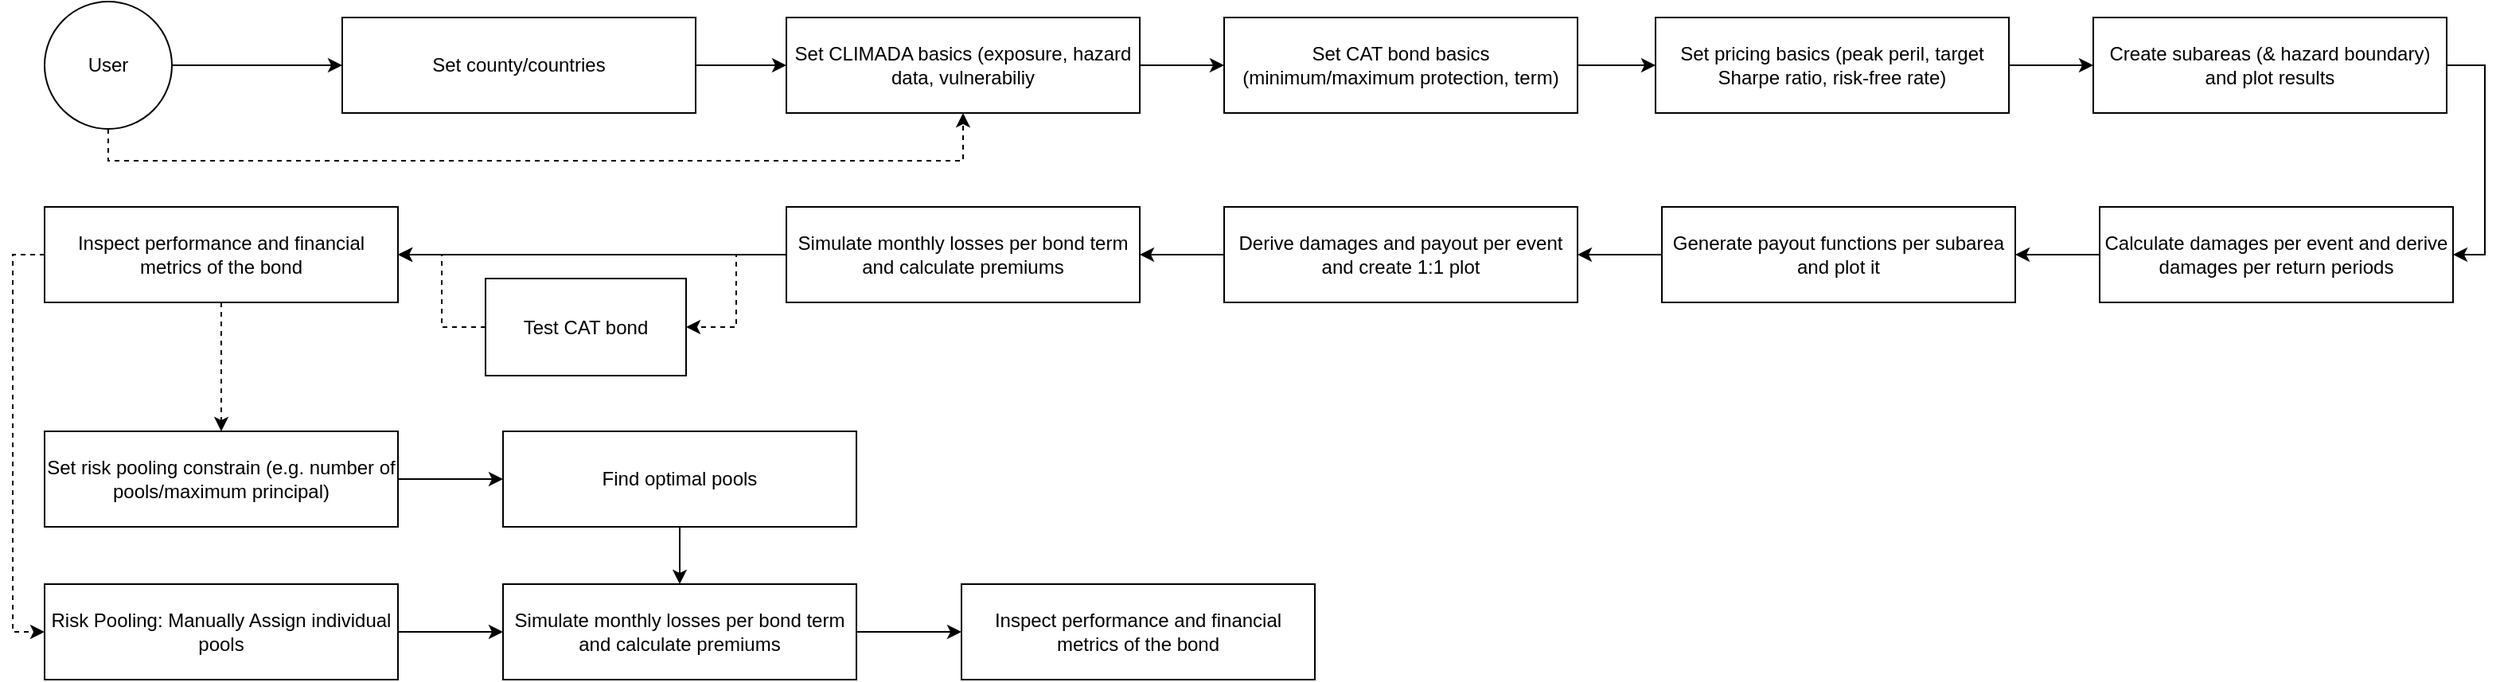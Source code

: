 <mxfile version="28.2.3">
  <diagram name="Page-1" id="58TnTUvLrnlwUTc3l9yy">
    <mxGraphModel dx="1678" dy="949" grid="0" gridSize="10" guides="1" tooltips="1" connect="1" arrows="1" fold="1" page="1" pageScale="1" pageWidth="1169" pageHeight="827" math="0" shadow="0">
      <root>
        <mxCell id="0" />
        <mxCell id="1" parent="0" />
        <mxCell id="qsCXxjklibZktx6M7vEJ-27" style="edgeStyle=orthogonalEdgeStyle;rounded=0;orthogonalLoop=1;jettySize=auto;html=1;exitX=1;exitY=0.5;exitDx=0;exitDy=0;entryX=0;entryY=0.5;entryDx=0;entryDy=0;" parent="1" source="mLufBUS968L27i-inKiL-1" target="qsCXxjklibZktx6M7vEJ-23" edge="1">
          <mxGeometry relative="1" as="geometry" />
        </mxCell>
        <mxCell id="qsCXxjklibZktx6M7vEJ-31" style="edgeStyle=orthogonalEdgeStyle;rounded=0;orthogonalLoop=1;jettySize=auto;html=1;exitX=0.5;exitY=1;exitDx=0;exitDy=0;entryX=0.5;entryY=1;entryDx=0;entryDy=0;dashed=1;" parent="1" source="mLufBUS968L27i-inKiL-1" target="qsCXxjklibZktx6M7vEJ-52" edge="1">
          <mxGeometry relative="1" as="geometry">
            <mxPoint x="467.5" y="669" as="targetPoint" />
          </mxGeometry>
        </mxCell>
        <mxCell id="mLufBUS968L27i-inKiL-1" value="User" style="ellipse;whiteSpace=wrap;html=1;aspect=fixed;" parent="1" vertex="1">
          <mxGeometry x="119" y="35" width="80" height="80" as="geometry" />
        </mxCell>
        <mxCell id="qsCXxjklibZktx6M7vEJ-74" style="edgeStyle=orthogonalEdgeStyle;rounded=0;orthogonalLoop=1;jettySize=auto;html=1;exitX=0;exitY=0.5;exitDx=0;exitDy=0;entryX=1;entryY=0.5;entryDx=0;entryDy=0;dashed=1;" parent="1" source="mLufBUS968L27i-inKiL-15" target="qsCXxjklibZktx6M7vEJ-44" edge="1">
          <mxGeometry relative="1" as="geometry" />
        </mxCell>
        <mxCell id="kvsH329DIrdlZDI53jpL-13" style="edgeStyle=orthogonalEdgeStyle;rounded=0;orthogonalLoop=1;jettySize=auto;html=1;exitX=0;exitY=0.5;exitDx=0;exitDy=0;entryX=1;entryY=0.5;entryDx=0;entryDy=0;" parent="1" source="mLufBUS968L27i-inKiL-15" target="kvsH329DIrdlZDI53jpL-3" edge="1">
          <mxGeometry relative="1" as="geometry" />
        </mxCell>
        <mxCell id="mLufBUS968L27i-inKiL-15" value="Simulate monthly losses per bond term and calculate premiums" style="rounded=0;whiteSpace=wrap;html=1;" parent="1" vertex="1">
          <mxGeometry x="585" y="164" width="222" height="60" as="geometry" />
        </mxCell>
        <mxCell id="qsCXxjklibZktx6M7vEJ-53" style="edgeStyle=orthogonalEdgeStyle;rounded=0;orthogonalLoop=1;jettySize=auto;html=1;entryX=0;entryY=0.5;entryDx=0;entryDy=0;" parent="1" source="qsCXxjklibZktx6M7vEJ-23" target="qsCXxjklibZktx6M7vEJ-52" edge="1">
          <mxGeometry relative="1" as="geometry" />
        </mxCell>
        <mxCell id="qsCXxjklibZktx6M7vEJ-23" value="Set county/countries" style="rounded=0;whiteSpace=wrap;html=1;" parent="1" vertex="1">
          <mxGeometry x="306" y="45" width="222" height="60" as="geometry" />
        </mxCell>
        <mxCell id="qsCXxjklibZktx6M7vEJ-61" style="edgeStyle=orthogonalEdgeStyle;rounded=0;orthogonalLoop=1;jettySize=auto;html=1;exitX=0;exitY=0.5;exitDx=0;exitDy=0;entryX=0;entryY=0.5;entryDx=0;entryDy=0;dashed=1;" parent="1" source="kvsH329DIrdlZDI53jpL-3" target="qsCXxjklibZktx6M7vEJ-60" edge="1">
          <mxGeometry relative="1" as="geometry">
            <mxPoint x="682" y="352" as="sourcePoint" />
          </mxGeometry>
        </mxCell>
        <mxCell id="qsCXxjklibZktx6M7vEJ-62" style="edgeStyle=orthogonalEdgeStyle;rounded=0;orthogonalLoop=1;jettySize=auto;html=1;entryX=0.5;entryY=0;entryDx=0;entryDy=0;dashed=1;exitX=0.5;exitY=1;exitDx=0;exitDy=0;" parent="1" source="kvsH329DIrdlZDI53jpL-3" target="qsCXxjklibZktx6M7vEJ-59" edge="1">
          <mxGeometry relative="1" as="geometry">
            <mxPoint x="682" y="352" as="sourcePoint" />
          </mxGeometry>
        </mxCell>
        <mxCell id="qsCXxjklibZktx6M7vEJ-75" style="edgeStyle=orthogonalEdgeStyle;rounded=0;orthogonalLoop=1;jettySize=auto;html=1;exitX=0;exitY=0.5;exitDx=0;exitDy=0;entryX=1;entryY=0.5;entryDx=0;entryDy=0;dashed=1;" parent="1" source="qsCXxjklibZktx6M7vEJ-44" target="kvsH329DIrdlZDI53jpL-3" edge="1">
          <mxGeometry relative="1" as="geometry" />
        </mxCell>
        <mxCell id="qsCXxjklibZktx6M7vEJ-44" value="&lt;span style=&quot;caret-color: rgba(0, 0, 0, 0);&quot;&gt;Test CAT bond&lt;/span&gt;" style="rounded=0;whiteSpace=wrap;html=1;" parent="1" vertex="1">
          <mxGeometry x="396" y="209" width="126" height="61" as="geometry" />
        </mxCell>
        <mxCell id="kvsH329DIrdlZDI53jpL-2" style="edgeStyle=orthogonalEdgeStyle;rounded=0;orthogonalLoop=1;jettySize=auto;html=1;exitX=1;exitY=0.5;exitDx=0;exitDy=0;entryX=0;entryY=0.5;entryDx=0;entryDy=0;" parent="1" source="qsCXxjklibZktx6M7vEJ-50" target="kvsH329DIrdlZDI53jpL-1" edge="1">
          <mxGeometry relative="1" as="geometry" />
        </mxCell>
        <mxCell id="qsCXxjklibZktx6M7vEJ-50" value="&lt;span style=&quot;caret-color: rgba(0, 0, 0, 0);&quot;&gt;Set pricing basics (peak peril, target Sharpe ratio, risk-free rate)&lt;/span&gt;" style="rounded=0;whiteSpace=wrap;html=1;" parent="1" vertex="1">
          <mxGeometry x="1131" y="45" width="222" height="60" as="geometry" />
        </mxCell>
        <mxCell id="qsCXxjklibZktx6M7vEJ-55" style="edgeStyle=orthogonalEdgeStyle;rounded=0;orthogonalLoop=1;jettySize=auto;html=1;exitX=1;exitY=0.5;exitDx=0;exitDy=0;entryX=0;entryY=0.5;entryDx=0;entryDy=0;" parent="1" source="qsCXxjklibZktx6M7vEJ-51" target="qsCXxjklibZktx6M7vEJ-50" edge="1">
          <mxGeometry relative="1" as="geometry" />
        </mxCell>
        <mxCell id="qsCXxjklibZktx6M7vEJ-51" value="&lt;span style=&quot;caret-color: rgba(0, 0, 0, 0);&quot;&gt;Set CAT bond basics (minimum/maximum protection, term)&lt;/span&gt;" style="rounded=0;whiteSpace=wrap;html=1;" parent="1" vertex="1">
          <mxGeometry x="860" y="45" width="222" height="60" as="geometry" />
        </mxCell>
        <mxCell id="qsCXxjklibZktx6M7vEJ-54" style="edgeStyle=orthogonalEdgeStyle;rounded=0;orthogonalLoop=1;jettySize=auto;html=1;exitX=1;exitY=0.5;exitDx=0;exitDy=0;entryX=0;entryY=0.5;entryDx=0;entryDy=0;" parent="1" source="qsCXxjklibZktx6M7vEJ-52" target="qsCXxjklibZktx6M7vEJ-51" edge="1">
          <mxGeometry relative="1" as="geometry" />
        </mxCell>
        <mxCell id="qsCXxjklibZktx6M7vEJ-52" value="&lt;span style=&quot;caret-color: rgba(0, 0, 0, 0);&quot;&gt;Set CLIMADA b&lt;/span&gt;&lt;span style=&quot;caret-color: light-dark(rgba(0, 0, 0, 0), rgb(237, 237, 237)); background-color: transparent; color: light-dark(rgb(0, 0, 0), rgb(255, 255, 255));&quot;&gt;asics (exposure, hazard data, vulnerabiliy&lt;/span&gt;" style="rounded=0;whiteSpace=wrap;html=1;" parent="1" vertex="1">
          <mxGeometry x="585" y="45" width="222" height="60" as="geometry" />
        </mxCell>
        <mxCell id="qsCXxjklibZktx6M7vEJ-67" style="edgeStyle=orthogonalEdgeStyle;rounded=0;orthogonalLoop=1;jettySize=auto;html=1;entryX=0;entryY=0.5;entryDx=0;entryDy=0;" parent="1" source="qsCXxjklibZktx6M7vEJ-59" target="qsCXxjklibZktx6M7vEJ-63" edge="1">
          <mxGeometry relative="1" as="geometry" />
        </mxCell>
        <mxCell id="qsCXxjklibZktx6M7vEJ-59" value="&lt;span style=&quot;caret-color: rgba(0, 0, 0, 0);&quot;&gt;Set risk pooling constrain (e.g. number of pools/maximum principal)&lt;/span&gt;" style="rounded=0;whiteSpace=wrap;html=1;" parent="1" vertex="1">
          <mxGeometry x="119" y="305" width="222" height="60" as="geometry" />
        </mxCell>
        <mxCell id="CPPl7Vb1bsYcyTlTNk5o-1" style="edgeStyle=orthogonalEdgeStyle;rounded=0;orthogonalLoop=1;jettySize=auto;html=1;exitX=1;exitY=0.5;exitDx=0;exitDy=0;entryX=0;entryY=0.5;entryDx=0;entryDy=0;" edge="1" parent="1" source="qsCXxjklibZktx6M7vEJ-60" target="qsCXxjklibZktx6M7vEJ-64">
          <mxGeometry relative="1" as="geometry" />
        </mxCell>
        <mxCell id="qsCXxjklibZktx6M7vEJ-60" value="&lt;span style=&quot;caret-color: rgba(0, 0, 0, 0);&quot;&gt;Risk Pooling: Manually Assign individual pools&lt;/span&gt;" style="rounded=0;whiteSpace=wrap;html=1;" parent="1" vertex="1">
          <mxGeometry x="119" y="401" width="222" height="60" as="geometry" />
        </mxCell>
        <mxCell id="qsCXxjklibZktx6M7vEJ-69" style="edgeStyle=orthogonalEdgeStyle;rounded=0;orthogonalLoop=1;jettySize=auto;html=1;exitX=0.5;exitY=1;exitDx=0;exitDy=0;entryX=0.5;entryY=0;entryDx=0;entryDy=0;" parent="1" source="qsCXxjklibZktx6M7vEJ-63" target="qsCXxjklibZktx6M7vEJ-64" edge="1">
          <mxGeometry relative="1" as="geometry">
            <mxPoint x="630.647" y="685.529" as="targetPoint" />
          </mxGeometry>
        </mxCell>
        <mxCell id="qsCXxjklibZktx6M7vEJ-63" value="&lt;span style=&quot;caret-color: rgba(0, 0, 0, 0);&quot;&gt;Find optimal pools&lt;/span&gt;" style="rounded=0;whiteSpace=wrap;html=1;" parent="1" vertex="1">
          <mxGeometry x="407" y="305" width="222" height="60" as="geometry" />
        </mxCell>
        <mxCell id="qsCXxjklibZktx6M7vEJ-70" style="edgeStyle=orthogonalEdgeStyle;rounded=0;orthogonalLoop=1;jettySize=auto;html=1;exitX=1;exitY=0.5;exitDx=0;exitDy=0;entryX=0;entryY=0.5;entryDx=0;entryDy=0;" parent="1" source="qsCXxjklibZktx6M7vEJ-64" target="qsCXxjklibZktx6M7vEJ-66" edge="1">
          <mxGeometry relative="1" as="geometry">
            <mxPoint x="682" y="792" as="targetPoint" />
          </mxGeometry>
        </mxCell>
        <mxCell id="qsCXxjklibZktx6M7vEJ-64" value="Simulate monthly losses per bond term and calculate premiums" style="rounded=0;whiteSpace=wrap;html=1;" parent="1" vertex="1">
          <mxGeometry x="407" y="401" width="222" height="60" as="geometry" />
        </mxCell>
        <mxCell id="qsCXxjklibZktx6M7vEJ-66" value="&lt;span style=&quot;caret-color: rgba(0, 0, 0, 0);&quot;&gt;Inspect performance and financial metrics of the bond&lt;/span&gt;" style="rounded=0;whiteSpace=wrap;html=1;" parent="1" vertex="1">
          <mxGeometry x="695" y="401" width="222" height="60" as="geometry" />
        </mxCell>
        <mxCell id="kvsH329DIrdlZDI53jpL-5" style="edgeStyle=orthogonalEdgeStyle;rounded=0;orthogonalLoop=1;jettySize=auto;html=1;exitX=1;exitY=0.5;exitDx=0;exitDy=0;entryX=1;entryY=0.5;entryDx=0;entryDy=0;" parent="1" source="kvsH329DIrdlZDI53jpL-1" target="kvsH329DIrdlZDI53jpL-4" edge="1">
          <mxGeometry relative="1" as="geometry" />
        </mxCell>
        <mxCell id="kvsH329DIrdlZDI53jpL-1" value="Create subareas (&amp;amp; hazard boundary) and plot results" style="rounded=0;whiteSpace=wrap;html=1;" parent="1" vertex="1">
          <mxGeometry x="1406" y="45" width="222" height="60" as="geometry" />
        </mxCell>
        <mxCell id="kvsH329DIrdlZDI53jpL-3" value="&lt;span style=&quot;caret-color: rgba(0, 0, 0, 0);&quot;&gt;Inspect performance and financial metrics of the bond&lt;/span&gt;" style="rounded=0;whiteSpace=wrap;html=1;" parent="1" vertex="1">
          <mxGeometry x="119" y="164" width="222" height="60" as="geometry" />
        </mxCell>
        <mxCell id="kvsH329DIrdlZDI53jpL-11" style="edgeStyle=orthogonalEdgeStyle;rounded=0;orthogonalLoop=1;jettySize=auto;html=1;exitX=0;exitY=0.5;exitDx=0;exitDy=0;entryX=1;entryY=0.5;entryDx=0;entryDy=0;" parent="1" source="kvsH329DIrdlZDI53jpL-4" target="kvsH329DIrdlZDI53jpL-6" edge="1">
          <mxGeometry relative="1" as="geometry" />
        </mxCell>
        <mxCell id="kvsH329DIrdlZDI53jpL-4" value="Calculate damages per event and derive damages per return periods" style="rounded=0;whiteSpace=wrap;html=1;" parent="1" vertex="1">
          <mxGeometry x="1410" y="164" width="222" height="60" as="geometry" />
        </mxCell>
        <mxCell id="kvsH329DIrdlZDI53jpL-12" style="edgeStyle=orthogonalEdgeStyle;rounded=0;orthogonalLoop=1;jettySize=auto;html=1;exitX=0;exitY=0.5;exitDx=0;exitDy=0;entryX=1;entryY=0.5;entryDx=0;entryDy=0;" parent="1" source="kvsH329DIrdlZDI53jpL-6" target="kvsH329DIrdlZDI53jpL-8" edge="1">
          <mxGeometry relative="1" as="geometry" />
        </mxCell>
        <mxCell id="kvsH329DIrdlZDI53jpL-6" value="Generate payout functions per subarea and plot it" style="rounded=0;whiteSpace=wrap;html=1;" parent="1" vertex="1">
          <mxGeometry x="1135" y="164" width="222" height="60" as="geometry" />
        </mxCell>
        <mxCell id="kvsH329DIrdlZDI53jpL-10" style="edgeStyle=orthogonalEdgeStyle;rounded=0;orthogonalLoop=1;jettySize=auto;html=1;exitX=0;exitY=0.5;exitDx=0;exitDy=0;entryX=1;entryY=0.5;entryDx=0;entryDy=0;" parent="1" source="kvsH329DIrdlZDI53jpL-8" target="mLufBUS968L27i-inKiL-15" edge="1">
          <mxGeometry relative="1" as="geometry" />
        </mxCell>
        <mxCell id="kvsH329DIrdlZDI53jpL-8" value="Derive damages and payout per event and create 1:1 plot" style="rounded=0;whiteSpace=wrap;html=1;" parent="1" vertex="1">
          <mxGeometry x="860" y="164" width="222" height="60" as="geometry" />
        </mxCell>
      </root>
    </mxGraphModel>
  </diagram>
</mxfile>
